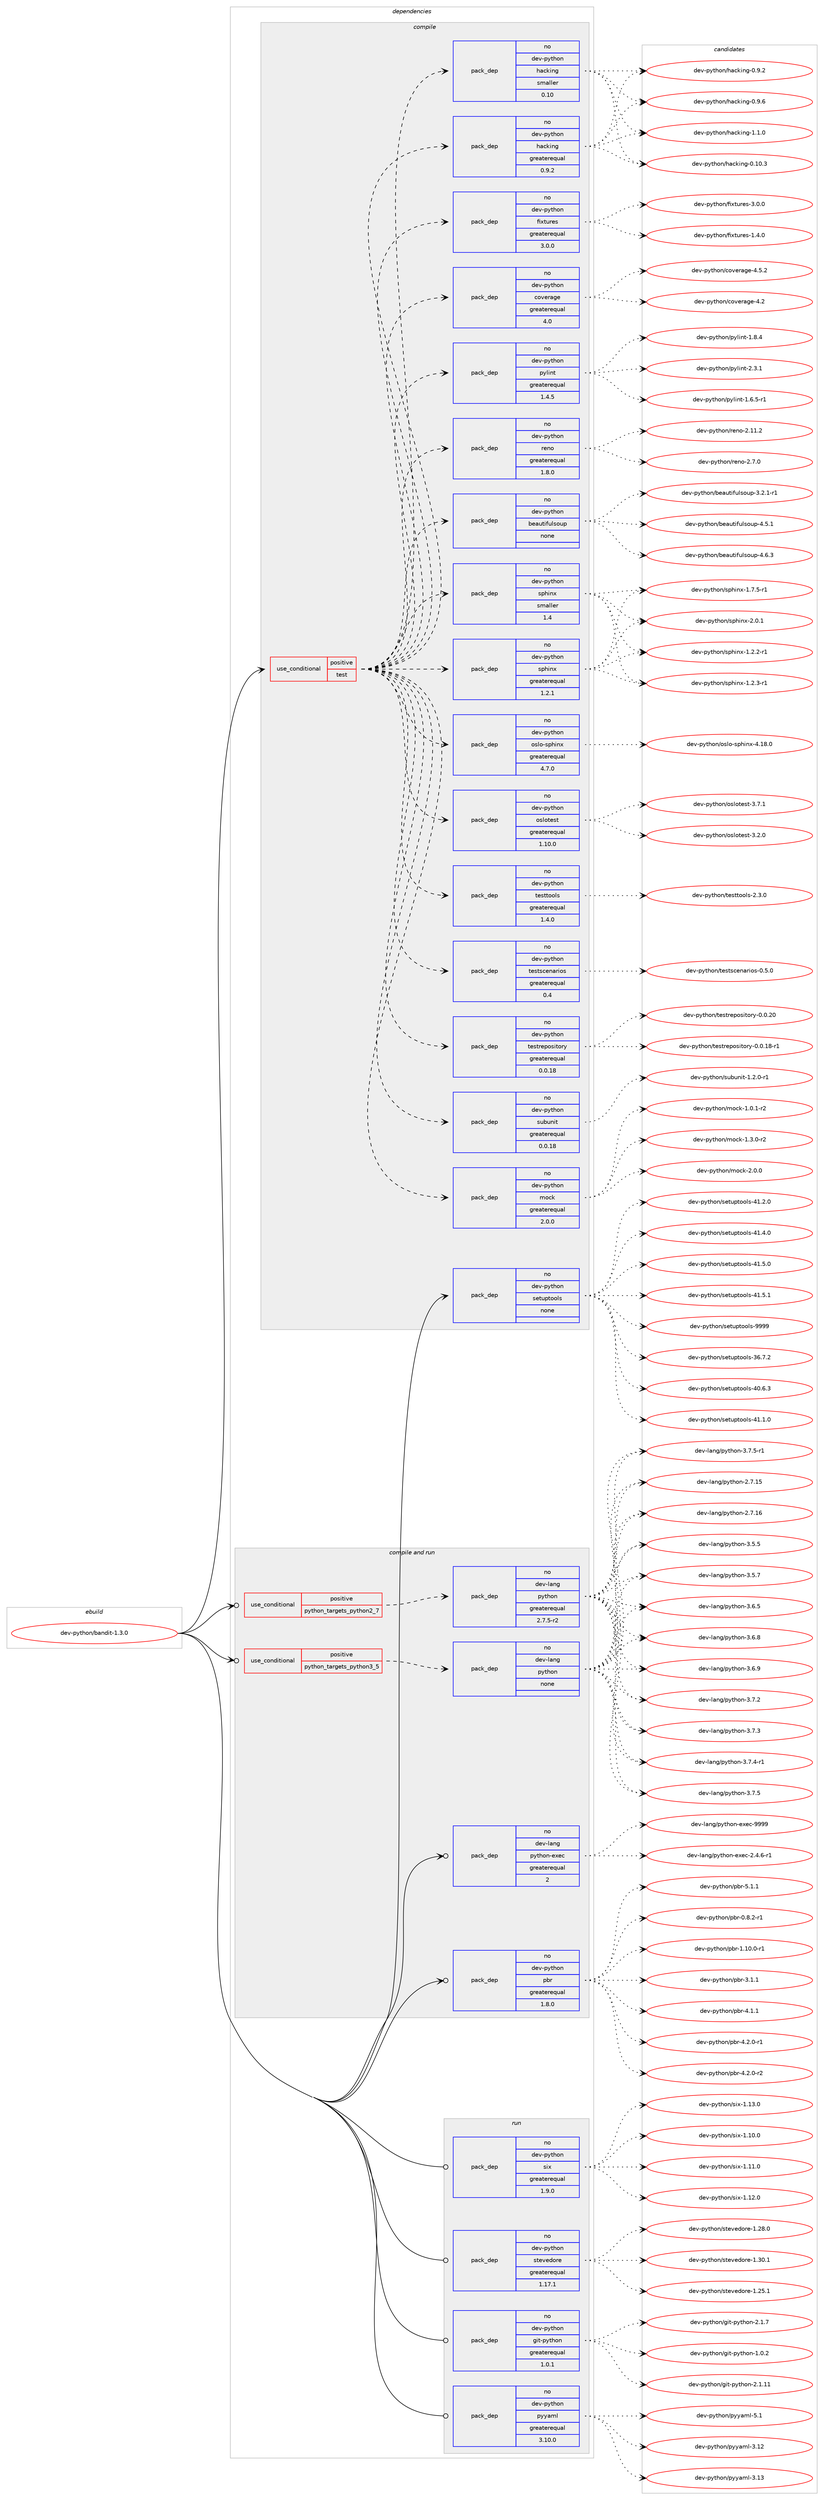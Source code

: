 digraph prolog {

# *************
# Graph options
# *************

newrank=true;
concentrate=true;
compound=true;
graph [rankdir=LR,fontname=Helvetica,fontsize=10,ranksep=1.5];#, ranksep=2.5, nodesep=0.2];
edge  [arrowhead=vee];
node  [fontname=Helvetica,fontsize=10];

# **********
# The ebuild
# **********

subgraph cluster_leftcol {
color=gray;
rank=same;
label=<<i>ebuild</i>>;
id [label="dev-python/bandit-1.3.0", color=red, width=4, href="../dev-python/bandit-1.3.0.svg"];
}

# ****************
# The dependencies
# ****************

subgraph cluster_midcol {
color=gray;
label=<<i>dependencies</i>>;
subgraph cluster_compile {
fillcolor="#eeeeee";
style=filled;
label=<<i>compile</i>>;
subgraph cond136724 {
dependency596221 [label=<<TABLE BORDER="0" CELLBORDER="1" CELLSPACING="0" CELLPADDING="4"><TR><TD ROWSPAN="3" CELLPADDING="10">use_conditional</TD></TR><TR><TD>positive</TD></TR><TR><TD>test</TD></TR></TABLE>>, shape=none, color=red];
subgraph pack447723 {
dependency596222 [label=<<TABLE BORDER="0" CELLBORDER="1" CELLSPACING="0" CELLPADDING="4" WIDTH="220"><TR><TD ROWSPAN="6" CELLPADDING="30">pack_dep</TD></TR><TR><TD WIDTH="110">no</TD></TR><TR><TD>dev-python</TD></TR><TR><TD>coverage</TD></TR><TR><TD>greaterequal</TD></TR><TR><TD>4.0</TD></TR></TABLE>>, shape=none, color=blue];
}
dependency596221:e -> dependency596222:w [weight=20,style="dashed",arrowhead="vee"];
subgraph pack447724 {
dependency596223 [label=<<TABLE BORDER="0" CELLBORDER="1" CELLSPACING="0" CELLPADDING="4" WIDTH="220"><TR><TD ROWSPAN="6" CELLPADDING="30">pack_dep</TD></TR><TR><TD WIDTH="110">no</TD></TR><TR><TD>dev-python</TD></TR><TR><TD>fixtures</TD></TR><TR><TD>greaterequal</TD></TR><TR><TD>3.0.0</TD></TR></TABLE>>, shape=none, color=blue];
}
dependency596221:e -> dependency596223:w [weight=20,style="dashed",arrowhead="vee"];
subgraph pack447725 {
dependency596224 [label=<<TABLE BORDER="0" CELLBORDER="1" CELLSPACING="0" CELLPADDING="4" WIDTH="220"><TR><TD ROWSPAN="6" CELLPADDING="30">pack_dep</TD></TR><TR><TD WIDTH="110">no</TD></TR><TR><TD>dev-python</TD></TR><TR><TD>hacking</TD></TR><TR><TD>greaterequal</TD></TR><TR><TD>0.9.2</TD></TR></TABLE>>, shape=none, color=blue];
}
dependency596221:e -> dependency596224:w [weight=20,style="dashed",arrowhead="vee"];
subgraph pack447726 {
dependency596225 [label=<<TABLE BORDER="0" CELLBORDER="1" CELLSPACING="0" CELLPADDING="4" WIDTH="220"><TR><TD ROWSPAN="6" CELLPADDING="30">pack_dep</TD></TR><TR><TD WIDTH="110">no</TD></TR><TR><TD>dev-python</TD></TR><TR><TD>hacking</TD></TR><TR><TD>smaller</TD></TR><TR><TD>0.10</TD></TR></TABLE>>, shape=none, color=blue];
}
dependency596221:e -> dependency596225:w [weight=20,style="dashed",arrowhead="vee"];
subgraph pack447727 {
dependency596226 [label=<<TABLE BORDER="0" CELLBORDER="1" CELLSPACING="0" CELLPADDING="4" WIDTH="220"><TR><TD ROWSPAN="6" CELLPADDING="30">pack_dep</TD></TR><TR><TD WIDTH="110">no</TD></TR><TR><TD>dev-python</TD></TR><TR><TD>mock</TD></TR><TR><TD>greaterequal</TD></TR><TR><TD>2.0.0</TD></TR></TABLE>>, shape=none, color=blue];
}
dependency596221:e -> dependency596226:w [weight=20,style="dashed",arrowhead="vee"];
subgraph pack447728 {
dependency596227 [label=<<TABLE BORDER="0" CELLBORDER="1" CELLSPACING="0" CELLPADDING="4" WIDTH="220"><TR><TD ROWSPAN="6" CELLPADDING="30">pack_dep</TD></TR><TR><TD WIDTH="110">no</TD></TR><TR><TD>dev-python</TD></TR><TR><TD>subunit</TD></TR><TR><TD>greaterequal</TD></TR><TR><TD>0.0.18</TD></TR></TABLE>>, shape=none, color=blue];
}
dependency596221:e -> dependency596227:w [weight=20,style="dashed",arrowhead="vee"];
subgraph pack447729 {
dependency596228 [label=<<TABLE BORDER="0" CELLBORDER="1" CELLSPACING="0" CELLPADDING="4" WIDTH="220"><TR><TD ROWSPAN="6" CELLPADDING="30">pack_dep</TD></TR><TR><TD WIDTH="110">no</TD></TR><TR><TD>dev-python</TD></TR><TR><TD>testrepository</TD></TR><TR><TD>greaterequal</TD></TR><TR><TD>0.0.18</TD></TR></TABLE>>, shape=none, color=blue];
}
dependency596221:e -> dependency596228:w [weight=20,style="dashed",arrowhead="vee"];
subgraph pack447730 {
dependency596229 [label=<<TABLE BORDER="0" CELLBORDER="1" CELLSPACING="0" CELLPADDING="4" WIDTH="220"><TR><TD ROWSPAN="6" CELLPADDING="30">pack_dep</TD></TR><TR><TD WIDTH="110">no</TD></TR><TR><TD>dev-python</TD></TR><TR><TD>testscenarios</TD></TR><TR><TD>greaterequal</TD></TR><TR><TD>0.4</TD></TR></TABLE>>, shape=none, color=blue];
}
dependency596221:e -> dependency596229:w [weight=20,style="dashed",arrowhead="vee"];
subgraph pack447731 {
dependency596230 [label=<<TABLE BORDER="0" CELLBORDER="1" CELLSPACING="0" CELLPADDING="4" WIDTH="220"><TR><TD ROWSPAN="6" CELLPADDING="30">pack_dep</TD></TR><TR><TD WIDTH="110">no</TD></TR><TR><TD>dev-python</TD></TR><TR><TD>testtools</TD></TR><TR><TD>greaterequal</TD></TR><TR><TD>1.4.0</TD></TR></TABLE>>, shape=none, color=blue];
}
dependency596221:e -> dependency596230:w [weight=20,style="dashed",arrowhead="vee"];
subgraph pack447732 {
dependency596231 [label=<<TABLE BORDER="0" CELLBORDER="1" CELLSPACING="0" CELLPADDING="4" WIDTH="220"><TR><TD ROWSPAN="6" CELLPADDING="30">pack_dep</TD></TR><TR><TD WIDTH="110">no</TD></TR><TR><TD>dev-python</TD></TR><TR><TD>oslotest</TD></TR><TR><TD>greaterequal</TD></TR><TR><TD>1.10.0</TD></TR></TABLE>>, shape=none, color=blue];
}
dependency596221:e -> dependency596231:w [weight=20,style="dashed",arrowhead="vee"];
subgraph pack447733 {
dependency596232 [label=<<TABLE BORDER="0" CELLBORDER="1" CELLSPACING="0" CELLPADDING="4" WIDTH="220"><TR><TD ROWSPAN="6" CELLPADDING="30">pack_dep</TD></TR><TR><TD WIDTH="110">no</TD></TR><TR><TD>dev-python</TD></TR><TR><TD>sphinx</TD></TR><TR><TD>greaterequal</TD></TR><TR><TD>1.2.1</TD></TR></TABLE>>, shape=none, color=blue];
}
dependency596221:e -> dependency596232:w [weight=20,style="dashed",arrowhead="vee"];
subgraph pack447734 {
dependency596233 [label=<<TABLE BORDER="0" CELLBORDER="1" CELLSPACING="0" CELLPADDING="4" WIDTH="220"><TR><TD ROWSPAN="6" CELLPADDING="30">pack_dep</TD></TR><TR><TD WIDTH="110">no</TD></TR><TR><TD>dev-python</TD></TR><TR><TD>sphinx</TD></TR><TR><TD>smaller</TD></TR><TR><TD>1.4</TD></TR></TABLE>>, shape=none, color=blue];
}
dependency596221:e -> dependency596233:w [weight=20,style="dashed",arrowhead="vee"];
subgraph pack447735 {
dependency596234 [label=<<TABLE BORDER="0" CELLBORDER="1" CELLSPACING="0" CELLPADDING="4" WIDTH="220"><TR><TD ROWSPAN="6" CELLPADDING="30">pack_dep</TD></TR><TR><TD WIDTH="110">no</TD></TR><TR><TD>dev-python</TD></TR><TR><TD>oslo-sphinx</TD></TR><TR><TD>greaterequal</TD></TR><TR><TD>4.7.0</TD></TR></TABLE>>, shape=none, color=blue];
}
dependency596221:e -> dependency596234:w [weight=20,style="dashed",arrowhead="vee"];
subgraph pack447736 {
dependency596235 [label=<<TABLE BORDER="0" CELLBORDER="1" CELLSPACING="0" CELLPADDING="4" WIDTH="220"><TR><TD ROWSPAN="6" CELLPADDING="30">pack_dep</TD></TR><TR><TD WIDTH="110">no</TD></TR><TR><TD>dev-python</TD></TR><TR><TD>beautifulsoup</TD></TR><TR><TD>none</TD></TR><TR><TD></TD></TR></TABLE>>, shape=none, color=blue];
}
dependency596221:e -> dependency596235:w [weight=20,style="dashed",arrowhead="vee"];
subgraph pack447737 {
dependency596236 [label=<<TABLE BORDER="0" CELLBORDER="1" CELLSPACING="0" CELLPADDING="4" WIDTH="220"><TR><TD ROWSPAN="6" CELLPADDING="30">pack_dep</TD></TR><TR><TD WIDTH="110">no</TD></TR><TR><TD>dev-python</TD></TR><TR><TD>reno</TD></TR><TR><TD>greaterequal</TD></TR><TR><TD>1.8.0</TD></TR></TABLE>>, shape=none, color=blue];
}
dependency596221:e -> dependency596236:w [weight=20,style="dashed",arrowhead="vee"];
subgraph pack447738 {
dependency596237 [label=<<TABLE BORDER="0" CELLBORDER="1" CELLSPACING="0" CELLPADDING="4" WIDTH="220"><TR><TD ROWSPAN="6" CELLPADDING="30">pack_dep</TD></TR><TR><TD WIDTH="110">no</TD></TR><TR><TD>dev-python</TD></TR><TR><TD>pylint</TD></TR><TR><TD>greaterequal</TD></TR><TR><TD>1.4.5</TD></TR></TABLE>>, shape=none, color=blue];
}
dependency596221:e -> dependency596237:w [weight=20,style="dashed",arrowhead="vee"];
}
id:e -> dependency596221:w [weight=20,style="solid",arrowhead="vee"];
subgraph pack447739 {
dependency596238 [label=<<TABLE BORDER="0" CELLBORDER="1" CELLSPACING="0" CELLPADDING="4" WIDTH="220"><TR><TD ROWSPAN="6" CELLPADDING="30">pack_dep</TD></TR><TR><TD WIDTH="110">no</TD></TR><TR><TD>dev-python</TD></TR><TR><TD>setuptools</TD></TR><TR><TD>none</TD></TR><TR><TD></TD></TR></TABLE>>, shape=none, color=blue];
}
id:e -> dependency596238:w [weight=20,style="solid",arrowhead="vee"];
}
subgraph cluster_compileandrun {
fillcolor="#eeeeee";
style=filled;
label=<<i>compile and run</i>>;
subgraph cond136725 {
dependency596239 [label=<<TABLE BORDER="0" CELLBORDER="1" CELLSPACING="0" CELLPADDING="4"><TR><TD ROWSPAN="3" CELLPADDING="10">use_conditional</TD></TR><TR><TD>positive</TD></TR><TR><TD>python_targets_python2_7</TD></TR></TABLE>>, shape=none, color=red];
subgraph pack447740 {
dependency596240 [label=<<TABLE BORDER="0" CELLBORDER="1" CELLSPACING="0" CELLPADDING="4" WIDTH="220"><TR><TD ROWSPAN="6" CELLPADDING="30">pack_dep</TD></TR><TR><TD WIDTH="110">no</TD></TR><TR><TD>dev-lang</TD></TR><TR><TD>python</TD></TR><TR><TD>greaterequal</TD></TR><TR><TD>2.7.5-r2</TD></TR></TABLE>>, shape=none, color=blue];
}
dependency596239:e -> dependency596240:w [weight=20,style="dashed",arrowhead="vee"];
}
id:e -> dependency596239:w [weight=20,style="solid",arrowhead="odotvee"];
subgraph cond136726 {
dependency596241 [label=<<TABLE BORDER="0" CELLBORDER="1" CELLSPACING="0" CELLPADDING="4"><TR><TD ROWSPAN="3" CELLPADDING="10">use_conditional</TD></TR><TR><TD>positive</TD></TR><TR><TD>python_targets_python3_5</TD></TR></TABLE>>, shape=none, color=red];
subgraph pack447741 {
dependency596242 [label=<<TABLE BORDER="0" CELLBORDER="1" CELLSPACING="0" CELLPADDING="4" WIDTH="220"><TR><TD ROWSPAN="6" CELLPADDING="30">pack_dep</TD></TR><TR><TD WIDTH="110">no</TD></TR><TR><TD>dev-lang</TD></TR><TR><TD>python</TD></TR><TR><TD>none</TD></TR><TR><TD></TD></TR></TABLE>>, shape=none, color=blue];
}
dependency596241:e -> dependency596242:w [weight=20,style="dashed",arrowhead="vee"];
}
id:e -> dependency596241:w [weight=20,style="solid",arrowhead="odotvee"];
subgraph pack447742 {
dependency596243 [label=<<TABLE BORDER="0" CELLBORDER="1" CELLSPACING="0" CELLPADDING="4" WIDTH="220"><TR><TD ROWSPAN="6" CELLPADDING="30">pack_dep</TD></TR><TR><TD WIDTH="110">no</TD></TR><TR><TD>dev-lang</TD></TR><TR><TD>python-exec</TD></TR><TR><TD>greaterequal</TD></TR><TR><TD>2</TD></TR></TABLE>>, shape=none, color=blue];
}
id:e -> dependency596243:w [weight=20,style="solid",arrowhead="odotvee"];
subgraph pack447743 {
dependency596244 [label=<<TABLE BORDER="0" CELLBORDER="1" CELLSPACING="0" CELLPADDING="4" WIDTH="220"><TR><TD ROWSPAN="6" CELLPADDING="30">pack_dep</TD></TR><TR><TD WIDTH="110">no</TD></TR><TR><TD>dev-python</TD></TR><TR><TD>pbr</TD></TR><TR><TD>greaterequal</TD></TR><TR><TD>1.8.0</TD></TR></TABLE>>, shape=none, color=blue];
}
id:e -> dependency596244:w [weight=20,style="solid",arrowhead="odotvee"];
}
subgraph cluster_run {
fillcolor="#eeeeee";
style=filled;
label=<<i>run</i>>;
subgraph pack447744 {
dependency596245 [label=<<TABLE BORDER="0" CELLBORDER="1" CELLSPACING="0" CELLPADDING="4" WIDTH="220"><TR><TD ROWSPAN="6" CELLPADDING="30">pack_dep</TD></TR><TR><TD WIDTH="110">no</TD></TR><TR><TD>dev-python</TD></TR><TR><TD>git-python</TD></TR><TR><TD>greaterequal</TD></TR><TR><TD>1.0.1</TD></TR></TABLE>>, shape=none, color=blue];
}
id:e -> dependency596245:w [weight=20,style="solid",arrowhead="odot"];
subgraph pack447745 {
dependency596246 [label=<<TABLE BORDER="0" CELLBORDER="1" CELLSPACING="0" CELLPADDING="4" WIDTH="220"><TR><TD ROWSPAN="6" CELLPADDING="30">pack_dep</TD></TR><TR><TD WIDTH="110">no</TD></TR><TR><TD>dev-python</TD></TR><TR><TD>pyyaml</TD></TR><TR><TD>greaterequal</TD></TR><TR><TD>3.10.0</TD></TR></TABLE>>, shape=none, color=blue];
}
id:e -> dependency596246:w [weight=20,style="solid",arrowhead="odot"];
subgraph pack447746 {
dependency596247 [label=<<TABLE BORDER="0" CELLBORDER="1" CELLSPACING="0" CELLPADDING="4" WIDTH="220"><TR><TD ROWSPAN="6" CELLPADDING="30">pack_dep</TD></TR><TR><TD WIDTH="110">no</TD></TR><TR><TD>dev-python</TD></TR><TR><TD>six</TD></TR><TR><TD>greaterequal</TD></TR><TR><TD>1.9.0</TD></TR></TABLE>>, shape=none, color=blue];
}
id:e -> dependency596247:w [weight=20,style="solid",arrowhead="odot"];
subgraph pack447747 {
dependency596248 [label=<<TABLE BORDER="0" CELLBORDER="1" CELLSPACING="0" CELLPADDING="4" WIDTH="220"><TR><TD ROWSPAN="6" CELLPADDING="30">pack_dep</TD></TR><TR><TD WIDTH="110">no</TD></TR><TR><TD>dev-python</TD></TR><TR><TD>stevedore</TD></TR><TR><TD>greaterequal</TD></TR><TR><TD>1.17.1</TD></TR></TABLE>>, shape=none, color=blue];
}
id:e -> dependency596248:w [weight=20,style="solid",arrowhead="odot"];
}
}

# **************
# The candidates
# **************

subgraph cluster_choices {
rank=same;
color=gray;
label=<<i>candidates</i>>;

subgraph choice447723 {
color=black;
nodesep=1;
choice1001011184511212111610411111047991111181011149710310145524650 [label="dev-python/coverage-4.2", color=red, width=4,href="../dev-python/coverage-4.2.svg"];
choice10010111845112121116104111110479911111810111497103101455246534650 [label="dev-python/coverage-4.5.2", color=red, width=4,href="../dev-python/coverage-4.5.2.svg"];
dependency596222:e -> choice1001011184511212111610411111047991111181011149710310145524650:w [style=dotted,weight="100"];
dependency596222:e -> choice10010111845112121116104111110479911111810111497103101455246534650:w [style=dotted,weight="100"];
}
subgraph choice447724 {
color=black;
nodesep=1;
choice1001011184511212111610411111047102105120116117114101115454946524648 [label="dev-python/fixtures-1.4.0", color=red, width=4,href="../dev-python/fixtures-1.4.0.svg"];
choice1001011184511212111610411111047102105120116117114101115455146484648 [label="dev-python/fixtures-3.0.0", color=red, width=4,href="../dev-python/fixtures-3.0.0.svg"];
dependency596223:e -> choice1001011184511212111610411111047102105120116117114101115454946524648:w [style=dotted,weight="100"];
dependency596223:e -> choice1001011184511212111610411111047102105120116117114101115455146484648:w [style=dotted,weight="100"];
}
subgraph choice447725 {
color=black;
nodesep=1;
choice1001011184511212111610411111047104979910710511010345484649484651 [label="dev-python/hacking-0.10.3", color=red, width=4,href="../dev-python/hacking-0.10.3.svg"];
choice10010111845112121116104111110471049799107105110103454846574650 [label="dev-python/hacking-0.9.2", color=red, width=4,href="../dev-python/hacking-0.9.2.svg"];
choice10010111845112121116104111110471049799107105110103454846574654 [label="dev-python/hacking-0.9.6", color=red, width=4,href="../dev-python/hacking-0.9.6.svg"];
choice10010111845112121116104111110471049799107105110103454946494648 [label="dev-python/hacking-1.1.0", color=red, width=4,href="../dev-python/hacking-1.1.0.svg"];
dependency596224:e -> choice1001011184511212111610411111047104979910710511010345484649484651:w [style=dotted,weight="100"];
dependency596224:e -> choice10010111845112121116104111110471049799107105110103454846574650:w [style=dotted,weight="100"];
dependency596224:e -> choice10010111845112121116104111110471049799107105110103454846574654:w [style=dotted,weight="100"];
dependency596224:e -> choice10010111845112121116104111110471049799107105110103454946494648:w [style=dotted,weight="100"];
}
subgraph choice447726 {
color=black;
nodesep=1;
choice1001011184511212111610411111047104979910710511010345484649484651 [label="dev-python/hacking-0.10.3", color=red, width=4,href="../dev-python/hacking-0.10.3.svg"];
choice10010111845112121116104111110471049799107105110103454846574650 [label="dev-python/hacking-0.9.2", color=red, width=4,href="../dev-python/hacking-0.9.2.svg"];
choice10010111845112121116104111110471049799107105110103454846574654 [label="dev-python/hacking-0.9.6", color=red, width=4,href="../dev-python/hacking-0.9.6.svg"];
choice10010111845112121116104111110471049799107105110103454946494648 [label="dev-python/hacking-1.1.0", color=red, width=4,href="../dev-python/hacking-1.1.0.svg"];
dependency596225:e -> choice1001011184511212111610411111047104979910710511010345484649484651:w [style=dotted,weight="100"];
dependency596225:e -> choice10010111845112121116104111110471049799107105110103454846574650:w [style=dotted,weight="100"];
dependency596225:e -> choice10010111845112121116104111110471049799107105110103454846574654:w [style=dotted,weight="100"];
dependency596225:e -> choice10010111845112121116104111110471049799107105110103454946494648:w [style=dotted,weight="100"];
}
subgraph choice447727 {
color=black;
nodesep=1;
choice1001011184511212111610411111047109111991074549464846494511450 [label="dev-python/mock-1.0.1-r2", color=red, width=4,href="../dev-python/mock-1.0.1-r2.svg"];
choice1001011184511212111610411111047109111991074549465146484511450 [label="dev-python/mock-1.3.0-r2", color=red, width=4,href="../dev-python/mock-1.3.0-r2.svg"];
choice100101118451121211161041111104710911199107455046484648 [label="dev-python/mock-2.0.0", color=red, width=4,href="../dev-python/mock-2.0.0.svg"];
dependency596226:e -> choice1001011184511212111610411111047109111991074549464846494511450:w [style=dotted,weight="100"];
dependency596226:e -> choice1001011184511212111610411111047109111991074549465146484511450:w [style=dotted,weight="100"];
dependency596226:e -> choice100101118451121211161041111104710911199107455046484648:w [style=dotted,weight="100"];
}
subgraph choice447728 {
color=black;
nodesep=1;
choice1001011184511212111610411111047115117981171101051164549465046484511449 [label="dev-python/subunit-1.2.0-r1", color=red, width=4,href="../dev-python/subunit-1.2.0-r1.svg"];
dependency596227:e -> choice1001011184511212111610411111047115117981171101051164549465046484511449:w [style=dotted,weight="100"];
}
subgraph choice447729 {
color=black;
nodesep=1;
choice1001011184511212111610411111047116101115116114101112111115105116111114121454846484649564511449 [label="dev-python/testrepository-0.0.18-r1", color=red, width=4,href="../dev-python/testrepository-0.0.18-r1.svg"];
choice100101118451121211161041111104711610111511611410111211111510511611111412145484648465048 [label="dev-python/testrepository-0.0.20", color=red, width=4,href="../dev-python/testrepository-0.0.20.svg"];
dependency596228:e -> choice1001011184511212111610411111047116101115116114101112111115105116111114121454846484649564511449:w [style=dotted,weight="100"];
dependency596228:e -> choice100101118451121211161041111104711610111511611410111211111510511611111412145484648465048:w [style=dotted,weight="100"];
}
subgraph choice447730 {
color=black;
nodesep=1;
choice10010111845112121116104111110471161011151161159910111097114105111115454846534648 [label="dev-python/testscenarios-0.5.0", color=red, width=4,href="../dev-python/testscenarios-0.5.0.svg"];
dependency596229:e -> choice10010111845112121116104111110471161011151161159910111097114105111115454846534648:w [style=dotted,weight="100"];
}
subgraph choice447731 {
color=black;
nodesep=1;
choice1001011184511212111610411111047116101115116116111111108115455046514648 [label="dev-python/testtools-2.3.0", color=red, width=4,href="../dev-python/testtools-2.3.0.svg"];
dependency596230:e -> choice1001011184511212111610411111047116101115116116111111108115455046514648:w [style=dotted,weight="100"];
}
subgraph choice447732 {
color=black;
nodesep=1;
choice1001011184511212111610411111047111115108111116101115116455146504648 [label="dev-python/oslotest-3.2.0", color=red, width=4,href="../dev-python/oslotest-3.2.0.svg"];
choice1001011184511212111610411111047111115108111116101115116455146554649 [label="dev-python/oslotest-3.7.1", color=red, width=4,href="../dev-python/oslotest-3.7.1.svg"];
dependency596231:e -> choice1001011184511212111610411111047111115108111116101115116455146504648:w [style=dotted,weight="100"];
dependency596231:e -> choice1001011184511212111610411111047111115108111116101115116455146554649:w [style=dotted,weight="100"];
}
subgraph choice447733 {
color=black;
nodesep=1;
choice10010111845112121116104111110471151121041051101204549465046504511449 [label="dev-python/sphinx-1.2.2-r1", color=red, width=4,href="../dev-python/sphinx-1.2.2-r1.svg"];
choice10010111845112121116104111110471151121041051101204549465046514511449 [label="dev-python/sphinx-1.2.3-r1", color=red, width=4,href="../dev-python/sphinx-1.2.3-r1.svg"];
choice10010111845112121116104111110471151121041051101204549465546534511449 [label="dev-python/sphinx-1.7.5-r1", color=red, width=4,href="../dev-python/sphinx-1.7.5-r1.svg"];
choice1001011184511212111610411111047115112104105110120455046484649 [label="dev-python/sphinx-2.0.1", color=red, width=4,href="../dev-python/sphinx-2.0.1.svg"];
dependency596232:e -> choice10010111845112121116104111110471151121041051101204549465046504511449:w [style=dotted,weight="100"];
dependency596232:e -> choice10010111845112121116104111110471151121041051101204549465046514511449:w [style=dotted,weight="100"];
dependency596232:e -> choice10010111845112121116104111110471151121041051101204549465546534511449:w [style=dotted,weight="100"];
dependency596232:e -> choice1001011184511212111610411111047115112104105110120455046484649:w [style=dotted,weight="100"];
}
subgraph choice447734 {
color=black;
nodesep=1;
choice10010111845112121116104111110471151121041051101204549465046504511449 [label="dev-python/sphinx-1.2.2-r1", color=red, width=4,href="../dev-python/sphinx-1.2.2-r1.svg"];
choice10010111845112121116104111110471151121041051101204549465046514511449 [label="dev-python/sphinx-1.2.3-r1", color=red, width=4,href="../dev-python/sphinx-1.2.3-r1.svg"];
choice10010111845112121116104111110471151121041051101204549465546534511449 [label="dev-python/sphinx-1.7.5-r1", color=red, width=4,href="../dev-python/sphinx-1.7.5-r1.svg"];
choice1001011184511212111610411111047115112104105110120455046484649 [label="dev-python/sphinx-2.0.1", color=red, width=4,href="../dev-python/sphinx-2.0.1.svg"];
dependency596233:e -> choice10010111845112121116104111110471151121041051101204549465046504511449:w [style=dotted,weight="100"];
dependency596233:e -> choice10010111845112121116104111110471151121041051101204549465046514511449:w [style=dotted,weight="100"];
dependency596233:e -> choice10010111845112121116104111110471151121041051101204549465546534511449:w [style=dotted,weight="100"];
dependency596233:e -> choice1001011184511212111610411111047115112104105110120455046484649:w [style=dotted,weight="100"];
}
subgraph choice447735 {
color=black;
nodesep=1;
choice10010111845112121116104111110471111151081114511511210410511012045524649564648 [label="dev-python/oslo-sphinx-4.18.0", color=red, width=4,href="../dev-python/oslo-sphinx-4.18.0.svg"];
dependency596234:e -> choice10010111845112121116104111110471111151081114511511210410511012045524649564648:w [style=dotted,weight="100"];
}
subgraph choice447736 {
color=black;
nodesep=1;
choice100101118451121211161041111104798101971171161051021171081151111171124551465046494511449 [label="dev-python/beautifulsoup-3.2.1-r1", color=red, width=4,href="../dev-python/beautifulsoup-3.2.1-r1.svg"];
choice10010111845112121116104111110479810197117116105102117108115111117112455246534649 [label="dev-python/beautifulsoup-4.5.1", color=red, width=4,href="../dev-python/beautifulsoup-4.5.1.svg"];
choice10010111845112121116104111110479810197117116105102117108115111117112455246544651 [label="dev-python/beautifulsoup-4.6.3", color=red, width=4,href="../dev-python/beautifulsoup-4.6.3.svg"];
dependency596235:e -> choice100101118451121211161041111104798101971171161051021171081151111171124551465046494511449:w [style=dotted,weight="100"];
dependency596235:e -> choice10010111845112121116104111110479810197117116105102117108115111117112455246534649:w [style=dotted,weight="100"];
dependency596235:e -> choice10010111845112121116104111110479810197117116105102117108115111117112455246544651:w [style=dotted,weight="100"];
}
subgraph choice447737 {
color=black;
nodesep=1;
choice100101118451121211161041111104711410111011145504649494650 [label="dev-python/reno-2.11.2", color=red, width=4,href="../dev-python/reno-2.11.2.svg"];
choice1001011184511212111610411111047114101110111455046554648 [label="dev-python/reno-2.7.0", color=red, width=4,href="../dev-python/reno-2.7.0.svg"];
dependency596236:e -> choice100101118451121211161041111104711410111011145504649494650:w [style=dotted,weight="100"];
dependency596236:e -> choice1001011184511212111610411111047114101110111455046554648:w [style=dotted,weight="100"];
}
subgraph choice447738 {
color=black;
nodesep=1;
choice10010111845112121116104111110471121211081051101164549465446534511449 [label="dev-python/pylint-1.6.5-r1", color=red, width=4,href="../dev-python/pylint-1.6.5-r1.svg"];
choice1001011184511212111610411111047112121108105110116454946564652 [label="dev-python/pylint-1.8.4", color=red, width=4,href="../dev-python/pylint-1.8.4.svg"];
choice1001011184511212111610411111047112121108105110116455046514649 [label="dev-python/pylint-2.3.1", color=red, width=4,href="../dev-python/pylint-2.3.1.svg"];
dependency596237:e -> choice10010111845112121116104111110471121211081051101164549465446534511449:w [style=dotted,weight="100"];
dependency596237:e -> choice1001011184511212111610411111047112121108105110116454946564652:w [style=dotted,weight="100"];
dependency596237:e -> choice1001011184511212111610411111047112121108105110116455046514649:w [style=dotted,weight="100"];
}
subgraph choice447739 {
color=black;
nodesep=1;
choice100101118451121211161041111104711510111611711211611111110811545515446554650 [label="dev-python/setuptools-36.7.2", color=red, width=4,href="../dev-python/setuptools-36.7.2.svg"];
choice100101118451121211161041111104711510111611711211611111110811545524846544651 [label="dev-python/setuptools-40.6.3", color=red, width=4,href="../dev-python/setuptools-40.6.3.svg"];
choice100101118451121211161041111104711510111611711211611111110811545524946494648 [label="dev-python/setuptools-41.1.0", color=red, width=4,href="../dev-python/setuptools-41.1.0.svg"];
choice100101118451121211161041111104711510111611711211611111110811545524946504648 [label="dev-python/setuptools-41.2.0", color=red, width=4,href="../dev-python/setuptools-41.2.0.svg"];
choice100101118451121211161041111104711510111611711211611111110811545524946524648 [label="dev-python/setuptools-41.4.0", color=red, width=4,href="../dev-python/setuptools-41.4.0.svg"];
choice100101118451121211161041111104711510111611711211611111110811545524946534648 [label="dev-python/setuptools-41.5.0", color=red, width=4,href="../dev-python/setuptools-41.5.0.svg"];
choice100101118451121211161041111104711510111611711211611111110811545524946534649 [label="dev-python/setuptools-41.5.1", color=red, width=4,href="../dev-python/setuptools-41.5.1.svg"];
choice10010111845112121116104111110471151011161171121161111111081154557575757 [label="dev-python/setuptools-9999", color=red, width=4,href="../dev-python/setuptools-9999.svg"];
dependency596238:e -> choice100101118451121211161041111104711510111611711211611111110811545515446554650:w [style=dotted,weight="100"];
dependency596238:e -> choice100101118451121211161041111104711510111611711211611111110811545524846544651:w [style=dotted,weight="100"];
dependency596238:e -> choice100101118451121211161041111104711510111611711211611111110811545524946494648:w [style=dotted,weight="100"];
dependency596238:e -> choice100101118451121211161041111104711510111611711211611111110811545524946504648:w [style=dotted,weight="100"];
dependency596238:e -> choice100101118451121211161041111104711510111611711211611111110811545524946524648:w [style=dotted,weight="100"];
dependency596238:e -> choice100101118451121211161041111104711510111611711211611111110811545524946534648:w [style=dotted,weight="100"];
dependency596238:e -> choice100101118451121211161041111104711510111611711211611111110811545524946534649:w [style=dotted,weight="100"];
dependency596238:e -> choice10010111845112121116104111110471151011161171121161111111081154557575757:w [style=dotted,weight="100"];
}
subgraph choice447740 {
color=black;
nodesep=1;
choice10010111845108971101034711212111610411111045504655464953 [label="dev-lang/python-2.7.15", color=red, width=4,href="../dev-lang/python-2.7.15.svg"];
choice10010111845108971101034711212111610411111045504655464954 [label="dev-lang/python-2.7.16", color=red, width=4,href="../dev-lang/python-2.7.16.svg"];
choice100101118451089711010347112121116104111110455146534653 [label="dev-lang/python-3.5.5", color=red, width=4,href="../dev-lang/python-3.5.5.svg"];
choice100101118451089711010347112121116104111110455146534655 [label="dev-lang/python-3.5.7", color=red, width=4,href="../dev-lang/python-3.5.7.svg"];
choice100101118451089711010347112121116104111110455146544653 [label="dev-lang/python-3.6.5", color=red, width=4,href="../dev-lang/python-3.6.5.svg"];
choice100101118451089711010347112121116104111110455146544656 [label="dev-lang/python-3.6.8", color=red, width=4,href="../dev-lang/python-3.6.8.svg"];
choice100101118451089711010347112121116104111110455146544657 [label="dev-lang/python-3.6.9", color=red, width=4,href="../dev-lang/python-3.6.9.svg"];
choice100101118451089711010347112121116104111110455146554650 [label="dev-lang/python-3.7.2", color=red, width=4,href="../dev-lang/python-3.7.2.svg"];
choice100101118451089711010347112121116104111110455146554651 [label="dev-lang/python-3.7.3", color=red, width=4,href="../dev-lang/python-3.7.3.svg"];
choice1001011184510897110103471121211161041111104551465546524511449 [label="dev-lang/python-3.7.4-r1", color=red, width=4,href="../dev-lang/python-3.7.4-r1.svg"];
choice100101118451089711010347112121116104111110455146554653 [label="dev-lang/python-3.7.5", color=red, width=4,href="../dev-lang/python-3.7.5.svg"];
choice1001011184510897110103471121211161041111104551465546534511449 [label="dev-lang/python-3.7.5-r1", color=red, width=4,href="../dev-lang/python-3.7.5-r1.svg"];
dependency596240:e -> choice10010111845108971101034711212111610411111045504655464953:w [style=dotted,weight="100"];
dependency596240:e -> choice10010111845108971101034711212111610411111045504655464954:w [style=dotted,weight="100"];
dependency596240:e -> choice100101118451089711010347112121116104111110455146534653:w [style=dotted,weight="100"];
dependency596240:e -> choice100101118451089711010347112121116104111110455146534655:w [style=dotted,weight="100"];
dependency596240:e -> choice100101118451089711010347112121116104111110455146544653:w [style=dotted,weight="100"];
dependency596240:e -> choice100101118451089711010347112121116104111110455146544656:w [style=dotted,weight="100"];
dependency596240:e -> choice100101118451089711010347112121116104111110455146544657:w [style=dotted,weight="100"];
dependency596240:e -> choice100101118451089711010347112121116104111110455146554650:w [style=dotted,weight="100"];
dependency596240:e -> choice100101118451089711010347112121116104111110455146554651:w [style=dotted,weight="100"];
dependency596240:e -> choice1001011184510897110103471121211161041111104551465546524511449:w [style=dotted,weight="100"];
dependency596240:e -> choice100101118451089711010347112121116104111110455146554653:w [style=dotted,weight="100"];
dependency596240:e -> choice1001011184510897110103471121211161041111104551465546534511449:w [style=dotted,weight="100"];
}
subgraph choice447741 {
color=black;
nodesep=1;
choice10010111845108971101034711212111610411111045504655464953 [label="dev-lang/python-2.7.15", color=red, width=4,href="../dev-lang/python-2.7.15.svg"];
choice10010111845108971101034711212111610411111045504655464954 [label="dev-lang/python-2.7.16", color=red, width=4,href="../dev-lang/python-2.7.16.svg"];
choice100101118451089711010347112121116104111110455146534653 [label="dev-lang/python-3.5.5", color=red, width=4,href="../dev-lang/python-3.5.5.svg"];
choice100101118451089711010347112121116104111110455146534655 [label="dev-lang/python-3.5.7", color=red, width=4,href="../dev-lang/python-3.5.7.svg"];
choice100101118451089711010347112121116104111110455146544653 [label="dev-lang/python-3.6.5", color=red, width=4,href="../dev-lang/python-3.6.5.svg"];
choice100101118451089711010347112121116104111110455146544656 [label="dev-lang/python-3.6.8", color=red, width=4,href="../dev-lang/python-3.6.8.svg"];
choice100101118451089711010347112121116104111110455146544657 [label="dev-lang/python-3.6.9", color=red, width=4,href="../dev-lang/python-3.6.9.svg"];
choice100101118451089711010347112121116104111110455146554650 [label="dev-lang/python-3.7.2", color=red, width=4,href="../dev-lang/python-3.7.2.svg"];
choice100101118451089711010347112121116104111110455146554651 [label="dev-lang/python-3.7.3", color=red, width=4,href="../dev-lang/python-3.7.3.svg"];
choice1001011184510897110103471121211161041111104551465546524511449 [label="dev-lang/python-3.7.4-r1", color=red, width=4,href="../dev-lang/python-3.7.4-r1.svg"];
choice100101118451089711010347112121116104111110455146554653 [label="dev-lang/python-3.7.5", color=red, width=4,href="../dev-lang/python-3.7.5.svg"];
choice1001011184510897110103471121211161041111104551465546534511449 [label="dev-lang/python-3.7.5-r1", color=red, width=4,href="../dev-lang/python-3.7.5-r1.svg"];
dependency596242:e -> choice10010111845108971101034711212111610411111045504655464953:w [style=dotted,weight="100"];
dependency596242:e -> choice10010111845108971101034711212111610411111045504655464954:w [style=dotted,weight="100"];
dependency596242:e -> choice100101118451089711010347112121116104111110455146534653:w [style=dotted,weight="100"];
dependency596242:e -> choice100101118451089711010347112121116104111110455146534655:w [style=dotted,weight="100"];
dependency596242:e -> choice100101118451089711010347112121116104111110455146544653:w [style=dotted,weight="100"];
dependency596242:e -> choice100101118451089711010347112121116104111110455146544656:w [style=dotted,weight="100"];
dependency596242:e -> choice100101118451089711010347112121116104111110455146544657:w [style=dotted,weight="100"];
dependency596242:e -> choice100101118451089711010347112121116104111110455146554650:w [style=dotted,weight="100"];
dependency596242:e -> choice100101118451089711010347112121116104111110455146554651:w [style=dotted,weight="100"];
dependency596242:e -> choice1001011184510897110103471121211161041111104551465546524511449:w [style=dotted,weight="100"];
dependency596242:e -> choice100101118451089711010347112121116104111110455146554653:w [style=dotted,weight="100"];
dependency596242:e -> choice1001011184510897110103471121211161041111104551465546534511449:w [style=dotted,weight="100"];
}
subgraph choice447742 {
color=black;
nodesep=1;
choice10010111845108971101034711212111610411111045101120101994550465246544511449 [label="dev-lang/python-exec-2.4.6-r1", color=red, width=4,href="../dev-lang/python-exec-2.4.6-r1.svg"];
choice10010111845108971101034711212111610411111045101120101994557575757 [label="dev-lang/python-exec-9999", color=red, width=4,href="../dev-lang/python-exec-9999.svg"];
dependency596243:e -> choice10010111845108971101034711212111610411111045101120101994550465246544511449:w [style=dotted,weight="100"];
dependency596243:e -> choice10010111845108971101034711212111610411111045101120101994557575757:w [style=dotted,weight="100"];
}
subgraph choice447743 {
color=black;
nodesep=1;
choice1001011184511212111610411111047112981144548465646504511449 [label="dev-python/pbr-0.8.2-r1", color=red, width=4,href="../dev-python/pbr-0.8.2-r1.svg"];
choice100101118451121211161041111104711298114454946494846484511449 [label="dev-python/pbr-1.10.0-r1", color=red, width=4,href="../dev-python/pbr-1.10.0-r1.svg"];
choice100101118451121211161041111104711298114455146494649 [label="dev-python/pbr-3.1.1", color=red, width=4,href="../dev-python/pbr-3.1.1.svg"];
choice100101118451121211161041111104711298114455246494649 [label="dev-python/pbr-4.1.1", color=red, width=4,href="../dev-python/pbr-4.1.1.svg"];
choice1001011184511212111610411111047112981144552465046484511449 [label="dev-python/pbr-4.2.0-r1", color=red, width=4,href="../dev-python/pbr-4.2.0-r1.svg"];
choice1001011184511212111610411111047112981144552465046484511450 [label="dev-python/pbr-4.2.0-r2", color=red, width=4,href="../dev-python/pbr-4.2.0-r2.svg"];
choice100101118451121211161041111104711298114455346494649 [label="dev-python/pbr-5.1.1", color=red, width=4,href="../dev-python/pbr-5.1.1.svg"];
dependency596244:e -> choice1001011184511212111610411111047112981144548465646504511449:w [style=dotted,weight="100"];
dependency596244:e -> choice100101118451121211161041111104711298114454946494846484511449:w [style=dotted,weight="100"];
dependency596244:e -> choice100101118451121211161041111104711298114455146494649:w [style=dotted,weight="100"];
dependency596244:e -> choice100101118451121211161041111104711298114455246494649:w [style=dotted,weight="100"];
dependency596244:e -> choice1001011184511212111610411111047112981144552465046484511449:w [style=dotted,weight="100"];
dependency596244:e -> choice1001011184511212111610411111047112981144552465046484511450:w [style=dotted,weight="100"];
dependency596244:e -> choice100101118451121211161041111104711298114455346494649:w [style=dotted,weight="100"];
}
subgraph choice447744 {
color=black;
nodesep=1;
choice100101118451121211161041111104710310511645112121116104111110454946484650 [label="dev-python/git-python-1.0.2", color=red, width=4,href="../dev-python/git-python-1.0.2.svg"];
choice10010111845112121116104111110471031051164511212111610411111045504649464949 [label="dev-python/git-python-2.1.11", color=red, width=4,href="../dev-python/git-python-2.1.11.svg"];
choice100101118451121211161041111104710310511645112121116104111110455046494655 [label="dev-python/git-python-2.1.7", color=red, width=4,href="../dev-python/git-python-2.1.7.svg"];
dependency596245:e -> choice100101118451121211161041111104710310511645112121116104111110454946484650:w [style=dotted,weight="100"];
dependency596245:e -> choice10010111845112121116104111110471031051164511212111610411111045504649464949:w [style=dotted,weight="100"];
dependency596245:e -> choice100101118451121211161041111104710310511645112121116104111110455046494655:w [style=dotted,weight="100"];
}
subgraph choice447745 {
color=black;
nodesep=1;
choice1001011184511212111610411111047112121121971091084551464950 [label="dev-python/pyyaml-3.12", color=red, width=4,href="../dev-python/pyyaml-3.12.svg"];
choice1001011184511212111610411111047112121121971091084551464951 [label="dev-python/pyyaml-3.13", color=red, width=4,href="../dev-python/pyyaml-3.13.svg"];
choice10010111845112121116104111110471121211219710910845534649 [label="dev-python/pyyaml-5.1", color=red, width=4,href="../dev-python/pyyaml-5.1.svg"];
dependency596246:e -> choice1001011184511212111610411111047112121121971091084551464950:w [style=dotted,weight="100"];
dependency596246:e -> choice1001011184511212111610411111047112121121971091084551464951:w [style=dotted,weight="100"];
dependency596246:e -> choice10010111845112121116104111110471121211219710910845534649:w [style=dotted,weight="100"];
}
subgraph choice447746 {
color=black;
nodesep=1;
choice100101118451121211161041111104711510512045494649484648 [label="dev-python/six-1.10.0", color=red, width=4,href="../dev-python/six-1.10.0.svg"];
choice100101118451121211161041111104711510512045494649494648 [label="dev-python/six-1.11.0", color=red, width=4,href="../dev-python/six-1.11.0.svg"];
choice100101118451121211161041111104711510512045494649504648 [label="dev-python/six-1.12.0", color=red, width=4,href="../dev-python/six-1.12.0.svg"];
choice100101118451121211161041111104711510512045494649514648 [label="dev-python/six-1.13.0", color=red, width=4,href="../dev-python/six-1.13.0.svg"];
dependency596247:e -> choice100101118451121211161041111104711510512045494649484648:w [style=dotted,weight="100"];
dependency596247:e -> choice100101118451121211161041111104711510512045494649494648:w [style=dotted,weight="100"];
dependency596247:e -> choice100101118451121211161041111104711510512045494649504648:w [style=dotted,weight="100"];
dependency596247:e -> choice100101118451121211161041111104711510512045494649514648:w [style=dotted,weight="100"];
}
subgraph choice447747 {
color=black;
nodesep=1;
choice100101118451121211161041111104711511610111810110011111410145494650534649 [label="dev-python/stevedore-1.25.1", color=red, width=4,href="../dev-python/stevedore-1.25.1.svg"];
choice100101118451121211161041111104711511610111810110011111410145494650564648 [label="dev-python/stevedore-1.28.0", color=red, width=4,href="../dev-python/stevedore-1.28.0.svg"];
choice100101118451121211161041111104711511610111810110011111410145494651484649 [label="dev-python/stevedore-1.30.1", color=red, width=4,href="../dev-python/stevedore-1.30.1.svg"];
dependency596248:e -> choice100101118451121211161041111104711511610111810110011111410145494650534649:w [style=dotted,weight="100"];
dependency596248:e -> choice100101118451121211161041111104711511610111810110011111410145494650564648:w [style=dotted,weight="100"];
dependency596248:e -> choice100101118451121211161041111104711511610111810110011111410145494651484649:w [style=dotted,weight="100"];
}
}

}
